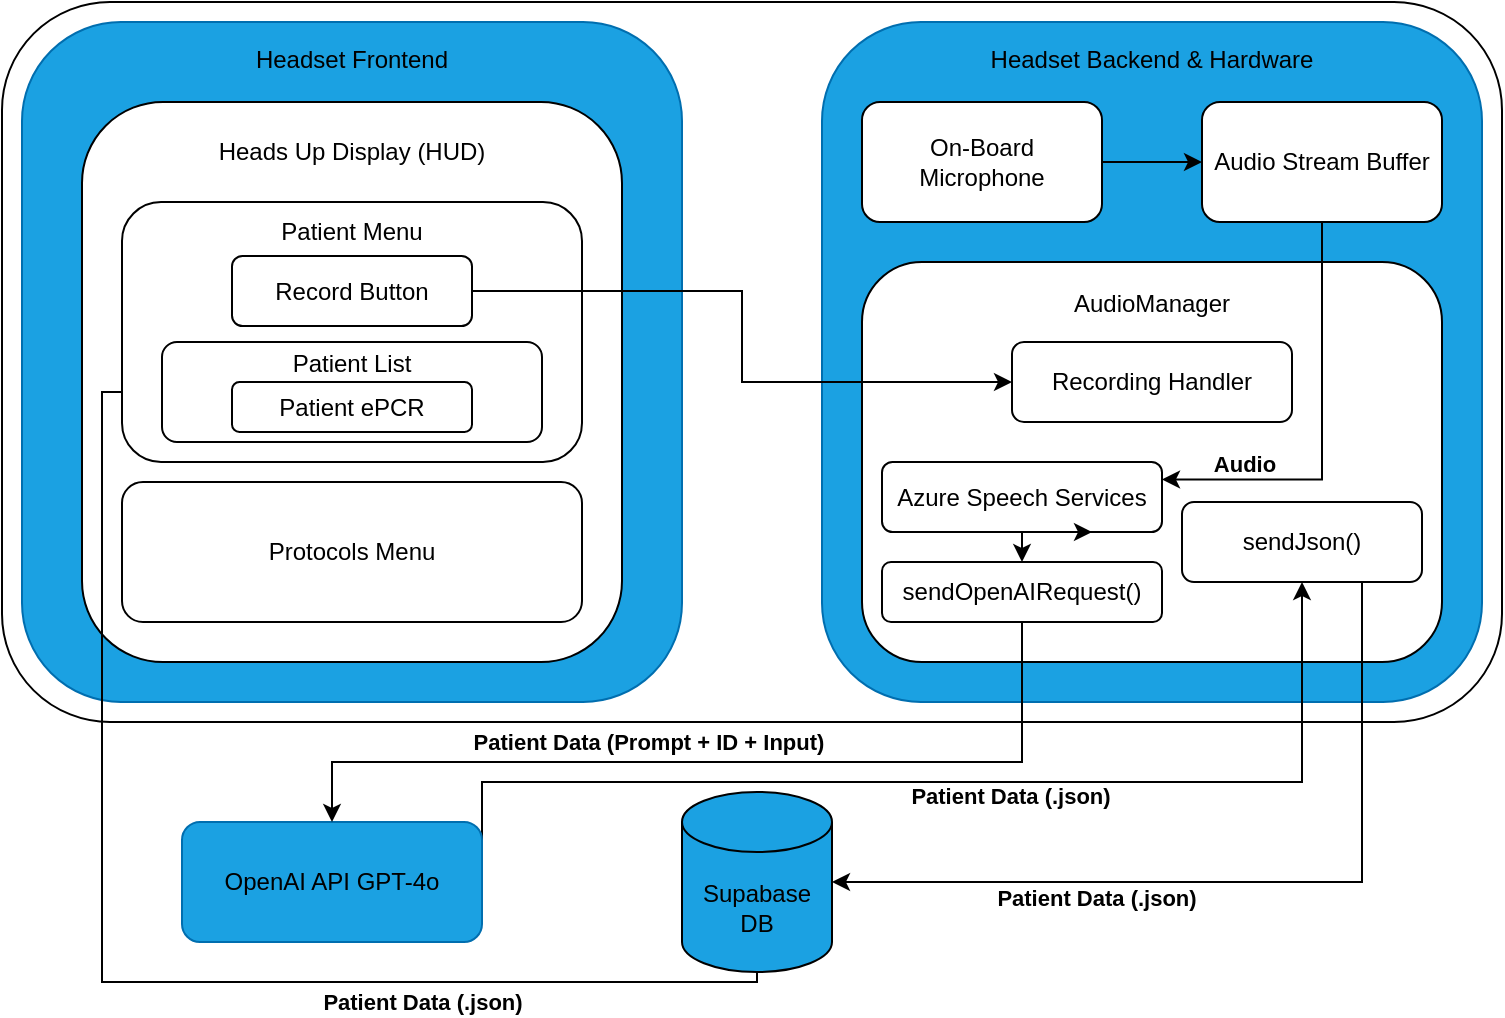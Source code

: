 <mxfile version="26.2.15">
  <diagram id="C5RBs43oDa-KdzZeNtuy" name="Page-1">
    <mxGraphModel dx="1123" dy="636" grid="1" gridSize="10" guides="1" tooltips="1" connect="1" arrows="1" fold="1" page="1" pageScale="1" pageWidth="827" pageHeight="1169" math="0" shadow="0">
      <root>
        <mxCell id="WIyWlLk6GJQsqaUBKTNV-0" />
        <mxCell id="WIyWlLk6GJQsqaUBKTNV-1" parent="WIyWlLk6GJQsqaUBKTNV-0" />
        <mxCell id="0_atXvcK1YJ4ZhOtlq2l-2" value="" style="rounded=1;whiteSpace=wrap;html=1;fillColor=light-dark(#FFFFFF,#3399FF);" parent="WIyWlLk6GJQsqaUBKTNV-1" vertex="1">
          <mxGeometry x="30" y="100" width="750" height="360" as="geometry" />
        </mxCell>
        <mxCell id="0_atXvcK1YJ4ZhOtlq2l-0" value="&lt;font style=&quot;color: light-dark(rgb(0, 0, 0), rgb(255, 255, 255));&quot;&gt;Headset Backend &amp;amp; Hardware&lt;/font&gt;&lt;div&gt;&lt;font style=&quot;color: light-dark(rgb(0, 0, 0), rgb(255, 255, 255));&quot;&gt;&lt;br&gt;&lt;/font&gt;&lt;/div&gt;&lt;div&gt;&lt;font style=&quot;color: light-dark(rgb(0, 0, 0), rgb(255, 255, 255));&quot;&gt;&lt;br&gt;&lt;/font&gt;&lt;/div&gt;&lt;div&gt;&lt;font style=&quot;color: light-dark(rgb(0, 0, 0), rgb(255, 255, 255));&quot;&gt;&lt;br&gt;&lt;/font&gt;&lt;/div&gt;&lt;div&gt;&lt;font style=&quot;color: light-dark(rgb(0, 0, 0), rgb(255, 255, 255));&quot;&gt;&lt;br&gt;&lt;/font&gt;&lt;/div&gt;&lt;div&gt;&lt;font style=&quot;color: light-dark(rgb(0, 0, 0), rgb(255, 255, 255));&quot;&gt;&lt;br&gt;&lt;/font&gt;&lt;/div&gt;&lt;div&gt;&lt;font style=&quot;color: light-dark(rgb(0, 0, 0), rgb(255, 255, 255));&quot;&gt;&lt;br&gt;&lt;/font&gt;&lt;/div&gt;&lt;div&gt;&lt;font style=&quot;color: light-dark(rgb(0, 0, 0), rgb(255, 255, 255));&quot;&gt;&lt;br&gt;&lt;/font&gt;&lt;/div&gt;&lt;div&gt;&lt;font style=&quot;color: light-dark(rgb(0, 0, 0), rgb(255, 255, 255));&quot;&gt;&lt;br&gt;&lt;/font&gt;&lt;/div&gt;&lt;div&gt;&lt;font style=&quot;color: light-dark(rgb(0, 0, 0), rgb(255, 255, 255));&quot;&gt;&lt;br&gt;&lt;/font&gt;&lt;/div&gt;&lt;div&gt;&lt;font style=&quot;color: light-dark(rgb(0, 0, 0), rgb(255, 255, 255));&quot;&gt;&lt;br&gt;&lt;/font&gt;&lt;/div&gt;&lt;div&gt;&lt;font style=&quot;color: light-dark(rgb(0, 0, 0), rgb(255, 255, 255));&quot;&gt;&lt;br&gt;&lt;/font&gt;&lt;/div&gt;&lt;div&gt;&lt;font style=&quot;color: light-dark(rgb(0, 0, 0), rgb(255, 255, 255));&quot;&gt;&lt;br&gt;&lt;/font&gt;&lt;/div&gt;&lt;div&gt;&lt;font style=&quot;color: light-dark(rgb(0, 0, 0), rgb(255, 255, 255));&quot;&gt;&lt;br&gt;&lt;/font&gt;&lt;/div&gt;&lt;div&gt;&lt;font style=&quot;color: light-dark(rgb(0, 0, 0), rgb(255, 255, 255));&quot;&gt;&lt;br&gt;&lt;/font&gt;&lt;/div&gt;&lt;div&gt;&lt;font style=&quot;color: light-dark(rgb(0, 0, 0), rgb(255, 255, 255));&quot;&gt;&lt;br&gt;&lt;/font&gt;&lt;/div&gt;&lt;div&gt;&lt;font style=&quot;color: light-dark(rgb(0, 0, 0), rgb(255, 255, 255));&quot;&gt;&lt;br&gt;&lt;/font&gt;&lt;/div&gt;&lt;div&gt;&lt;font style=&quot;color: light-dark(rgb(0, 0, 0), rgb(255, 255, 255));&quot;&gt;&lt;br&gt;&lt;/font&gt;&lt;/div&gt;&lt;div&gt;&lt;font style=&quot;color: light-dark(rgb(0, 0, 0), rgb(255, 255, 255));&quot;&gt;&lt;br&gt;&lt;/font&gt;&lt;/div&gt;&lt;div&gt;&lt;font style=&quot;color: light-dark(rgb(0, 0, 0), rgb(255, 255, 255));&quot;&gt;&lt;br&gt;&lt;/font&gt;&lt;/div&gt;&lt;div&gt;&lt;font style=&quot;color: light-dark(rgb(0, 0, 0), rgb(255, 255, 255));&quot;&gt;&lt;br&gt;&lt;/font&gt;&lt;/div&gt;&lt;div&gt;&lt;font style=&quot;color: light-dark(rgb(0, 0, 0), rgb(255, 255, 255));&quot;&gt;&lt;br&gt;&lt;/font&gt;&lt;/div&gt;" style="rounded=1;whiteSpace=wrap;html=1;fillColor=light-dark(#1BA1E2,#99CCFF);fontColor=#ffffff;strokeColor=light-dark(#006EAF,#FFFFFF);" parent="WIyWlLk6GJQsqaUBKTNV-1" vertex="1">
          <mxGeometry x="440" y="110" width="330" height="340" as="geometry" />
        </mxCell>
        <mxCell id="0_atXvcK1YJ4ZhOtlq2l-1" value="&lt;div&gt;&lt;font style=&quot;color: light-dark(rgb(0, 0, 0), rgb(255, 255, 255));&quot;&gt;Headset Frontend&lt;/font&gt;&lt;/div&gt;&lt;div&gt;&lt;font style=&quot;color: light-dark(rgb(0, 0, 0), rgb(255, 255, 255));&quot;&gt;&lt;br&gt;&lt;/font&gt;&lt;/div&gt;&lt;div&gt;&lt;font style=&quot;color: light-dark(rgb(0, 0, 0), rgb(255, 255, 255));&quot;&gt;&lt;br&gt;&lt;/font&gt;&lt;/div&gt;&lt;div&gt;&lt;font style=&quot;color: light-dark(rgb(0, 0, 0), rgb(255, 255, 255));&quot;&gt;&lt;br&gt;&lt;/font&gt;&lt;/div&gt;&lt;div&gt;&lt;font style=&quot;color: light-dark(rgb(0, 0, 0), rgb(255, 255, 255));&quot;&gt;&lt;br&gt;&lt;/font&gt;&lt;/div&gt;&lt;div&gt;&lt;font style=&quot;color: light-dark(rgb(0, 0, 0), rgb(255, 255, 255));&quot;&gt;&lt;br&gt;&lt;/font&gt;&lt;/div&gt;&lt;div&gt;&lt;font style=&quot;color: light-dark(rgb(0, 0, 0), rgb(255, 255, 255));&quot;&gt;&lt;br&gt;&lt;/font&gt;&lt;/div&gt;&lt;div&gt;&lt;font style=&quot;color: light-dark(rgb(0, 0, 0), rgb(255, 255, 255));&quot;&gt;&lt;br&gt;&lt;/font&gt;&lt;/div&gt;&lt;div&gt;&lt;font style=&quot;color: light-dark(rgb(0, 0, 0), rgb(255, 255, 255));&quot;&gt;&lt;br&gt;&lt;/font&gt;&lt;/div&gt;&lt;div&gt;&lt;font style=&quot;color: light-dark(rgb(0, 0, 0), rgb(255, 255, 255));&quot;&gt;&lt;br&gt;&lt;/font&gt;&lt;/div&gt;&lt;div&gt;&lt;font style=&quot;color: light-dark(rgb(0, 0, 0), rgb(255, 255, 255));&quot;&gt;&lt;br&gt;&lt;/font&gt;&lt;/div&gt;&lt;div&gt;&lt;font style=&quot;color: light-dark(rgb(0, 0, 0), rgb(255, 255, 255));&quot;&gt;&lt;br&gt;&lt;/font&gt;&lt;/div&gt;&lt;div&gt;&lt;font style=&quot;color: light-dark(rgb(0, 0, 0), rgb(255, 255, 255));&quot;&gt;&lt;br&gt;&lt;/font&gt;&lt;/div&gt;&lt;div&gt;&lt;font style=&quot;color: light-dark(rgb(0, 0, 0), rgb(255, 255, 255));&quot;&gt;&lt;br&gt;&lt;/font&gt;&lt;/div&gt;&lt;div&gt;&lt;font style=&quot;color: light-dark(rgb(0, 0, 0), rgb(255, 255, 255));&quot;&gt;&lt;br&gt;&lt;/font&gt;&lt;/div&gt;&lt;div&gt;&lt;font style=&quot;color: light-dark(rgb(0, 0, 0), rgb(255, 255, 255));&quot;&gt;&lt;br&gt;&lt;/font&gt;&lt;/div&gt;&lt;div&gt;&lt;font style=&quot;color: light-dark(rgb(0, 0, 0), rgb(255, 255, 255));&quot;&gt;&lt;br&gt;&lt;/font&gt;&lt;/div&gt;&lt;div&gt;&lt;font style=&quot;color: light-dark(rgb(0, 0, 0), rgb(255, 255, 255));&quot;&gt;&lt;br&gt;&lt;/font&gt;&lt;/div&gt;&lt;div&gt;&lt;font style=&quot;color: light-dark(rgb(0, 0, 0), rgb(255, 255, 255));&quot;&gt;&lt;br&gt;&lt;/font&gt;&lt;/div&gt;&lt;div&gt;&lt;font style=&quot;color: light-dark(rgb(0, 0, 0), rgb(255, 255, 255));&quot;&gt;&lt;br&gt;&lt;/font&gt;&lt;/div&gt;&lt;div&gt;&lt;font style=&quot;color: light-dark(rgb(0, 0, 0), rgb(255, 255, 255));&quot;&gt;&lt;br&gt;&lt;/font&gt;&lt;/div&gt;&lt;div&gt;&lt;font style=&quot;color: light-dark(rgb(0, 0, 0), rgb(255, 255, 255));&quot;&gt;&lt;br&gt;&lt;/font&gt;&lt;/div&gt;" style="rounded=1;whiteSpace=wrap;html=1;fillColor=light-dark(#1BA1E2,#99CCFF);fontColor=#ffffff;strokeColor=light-dark(#006EAF,#FFFFFF);" parent="WIyWlLk6GJQsqaUBKTNV-1" vertex="1">
          <mxGeometry x="40" y="110" width="330" height="340" as="geometry" />
        </mxCell>
        <mxCell id="0_atXvcK1YJ4ZhOtlq2l-7" value="Heads Up Display (HUD)&lt;div&gt;&lt;br&gt;&lt;/div&gt;&lt;div&gt;&lt;br&gt;&lt;/div&gt;&lt;div&gt;&lt;br&gt;&lt;/div&gt;&lt;div&gt;&lt;br&gt;&lt;/div&gt;&lt;div&gt;&lt;br&gt;&lt;/div&gt;&lt;div&gt;&lt;br&gt;&lt;/div&gt;&lt;div&gt;&lt;br&gt;&lt;/div&gt;&lt;div&gt;&lt;br&gt;&lt;/div&gt;&lt;div&gt;&lt;br&gt;&lt;/div&gt;&lt;div&gt;&lt;br&gt;&lt;/div&gt;&lt;div&gt;&lt;br&gt;&lt;/div&gt;&lt;div&gt;&lt;br&gt;&lt;/div&gt;&lt;div&gt;&lt;br&gt;&lt;/div&gt;&lt;div&gt;&lt;br&gt;&lt;/div&gt;&lt;div&gt;&lt;br&gt;&lt;/div&gt;&lt;div&gt;&lt;br&gt;&lt;/div&gt;" style="rounded=1;whiteSpace=wrap;html=1;fillColor=light-dark(#FFFFFF,#3399FF);" parent="WIyWlLk6GJQsqaUBKTNV-1" vertex="1">
          <mxGeometry x="70" y="150" width="270" height="280" as="geometry" />
        </mxCell>
        <mxCell id="p1qqEdZqaQ-_ioGouhIA-4" style="edgeStyle=orthogonalEdgeStyle;rounded=0;orthogonalLoop=1;jettySize=auto;html=1;exitX=0.5;exitY=1;exitDx=0;exitDy=0;exitPerimeter=0;entryX=0;entryY=0.5;entryDx=0;entryDy=0;" edge="1" parent="WIyWlLk6GJQsqaUBKTNV-1" source="0_atXvcK1YJ4ZhOtlq2l-3" target="p1qqEdZqaQ-_ioGouhIA-1">
          <mxGeometry relative="1" as="geometry">
            <Array as="points">
              <mxPoint x="408" y="590" />
              <mxPoint x="80" y="590" />
              <mxPoint x="80" y="295" />
            </Array>
          </mxGeometry>
        </mxCell>
        <mxCell id="0_atXvcK1YJ4ZhOtlq2l-3" value="Supabase&lt;div&gt;DB&lt;/div&gt;" style="shape=cylinder3;whiteSpace=wrap;html=1;boundedLbl=1;backgroundOutline=1;size=15;fillColor=light-dark(#1BA1E2,#66B2FF);" parent="WIyWlLk6GJQsqaUBKTNV-1" vertex="1">
          <mxGeometry x="370" y="495" width="75" height="90" as="geometry" />
        </mxCell>
        <mxCell id="0_atXvcK1YJ4ZhOtlq2l-10" value="AudioManager&lt;div&gt;&lt;br&gt;&lt;/div&gt;&lt;div&gt;&lt;br&gt;&lt;/div&gt;&lt;div&gt;&lt;br&gt;&lt;/div&gt;&lt;div&gt;&lt;br&gt;&lt;/div&gt;&lt;div&gt;&lt;br&gt;&lt;/div&gt;&lt;div&gt;&lt;br&gt;&lt;/div&gt;&lt;div&gt;&lt;br&gt;&lt;/div&gt;&lt;div&gt;&lt;br&gt;&lt;/div&gt;&lt;div&gt;&lt;br&gt;&lt;/div&gt;&lt;div&gt;&lt;br&gt;&lt;/div&gt;&lt;div&gt;&lt;br&gt;&lt;/div&gt;" style="rounded=1;whiteSpace=wrap;html=1;fillColor=light-dark(#FFFFFF,#007FFF);" parent="WIyWlLk6GJQsqaUBKTNV-1" vertex="1">
          <mxGeometry x="460" y="230" width="290" height="200" as="geometry" />
        </mxCell>
        <mxCell id="0_atXvcK1YJ4ZhOtlq2l-27" style="edgeStyle=orthogonalEdgeStyle;rounded=0;orthogonalLoop=1;jettySize=auto;html=1;exitX=1;exitY=0.5;exitDx=0;exitDy=0;entryX=0.5;entryY=1;entryDx=0;entryDy=0;" parent="WIyWlLk6GJQsqaUBKTNV-1" source="0_atXvcK1YJ4ZhOtlq2l-4" target="0_atXvcK1YJ4ZhOtlq2l-14" edge="1">
          <mxGeometry relative="1" as="geometry">
            <Array as="points">
              <mxPoint x="270" y="490" />
              <mxPoint x="680" y="490" />
            </Array>
          </mxGeometry>
        </mxCell>
        <mxCell id="0_atXvcK1YJ4ZhOtlq2l-31" value="Patient Data (.json)" style="edgeLabel;html=1;align=center;verticalAlign=middle;resizable=0;points=[];labelBackgroundColor=none;fontStyle=1" parent="0_atXvcK1YJ4ZhOtlq2l-27" vertex="1" connectable="0">
          <mxGeometry x="0.118" y="1" relative="1" as="geometry">
            <mxPoint x="1" y="8" as="offset" />
          </mxGeometry>
        </mxCell>
        <mxCell id="0_atXvcK1YJ4ZhOtlq2l-4" value="&lt;div&gt;&lt;font style=&quot;color: light-dark(rgb(0, 0, 0), rgb(255, 255, 255));&quot;&gt;OpenAI API GPT-4o&lt;/font&gt;&lt;/div&gt;" style="rounded=1;whiteSpace=wrap;html=1;fillColor=light-dark(#1BA1E2,#66B2FF);fontColor=#ffffff;strokeColor=light-dark(#006EAF,#FFFFFF);" parent="WIyWlLk6GJQsqaUBKTNV-1" vertex="1">
          <mxGeometry x="120" y="510" width="150" height="60" as="geometry" />
        </mxCell>
        <mxCell id="0_atXvcK1YJ4ZhOtlq2l-17" style="edgeStyle=orthogonalEdgeStyle;rounded=0;orthogonalLoop=1;jettySize=auto;html=1;exitX=1;exitY=0.5;exitDx=0;exitDy=0;entryX=0;entryY=0.5;entryDx=0;entryDy=0;" parent="WIyWlLk6GJQsqaUBKTNV-1" source="0_atXvcK1YJ4ZhOtlq2l-5" target="0_atXvcK1YJ4ZhOtlq2l-6" edge="1">
          <mxGeometry relative="1" as="geometry" />
        </mxCell>
        <mxCell id="0_atXvcK1YJ4ZhOtlq2l-5" value="On-Board Microphone" style="rounded=1;whiteSpace=wrap;html=1;fillColor=light-dark(#FFFFFF,#3399FF);" parent="WIyWlLk6GJQsqaUBKTNV-1" vertex="1">
          <mxGeometry x="460" y="150" width="120" height="60" as="geometry" />
        </mxCell>
        <mxCell id="0_atXvcK1YJ4ZhOtlq2l-18" style="edgeStyle=orthogonalEdgeStyle;rounded=0;orthogonalLoop=1;jettySize=auto;html=1;exitX=0.5;exitY=1;exitDx=0;exitDy=0;entryX=1;entryY=0.25;entryDx=0;entryDy=0;" parent="WIyWlLk6GJQsqaUBKTNV-1" source="0_atXvcK1YJ4ZhOtlq2l-6" target="0_atXvcK1YJ4ZhOtlq2l-12" edge="1">
          <mxGeometry relative="1" as="geometry" />
        </mxCell>
        <mxCell id="0_atXvcK1YJ4ZhOtlq2l-34" value="Audio" style="edgeLabel;html=1;align=center;verticalAlign=middle;resizable=0;points=[];labelBackgroundColor=none;fontStyle=1" parent="0_atXvcK1YJ4ZhOtlq2l-18" vertex="1" connectable="0">
          <mxGeometry x="0.61" relative="1" as="geometry">
            <mxPoint y="-8" as="offset" />
          </mxGeometry>
        </mxCell>
        <mxCell id="0_atXvcK1YJ4ZhOtlq2l-6" value="Audio Stream Buffer" style="rounded=1;whiteSpace=wrap;html=1;fillColor=light-dark(#FFFFFF,#3399FF);" parent="WIyWlLk6GJQsqaUBKTNV-1" vertex="1">
          <mxGeometry x="630" y="150" width="120" height="60" as="geometry" />
        </mxCell>
        <mxCell id="0_atXvcK1YJ4ZhOtlq2l-11" value="Recording Handler" style="rounded=1;whiteSpace=wrap;html=1;fillColor=light-dark(#FFFFFF,#004C99);" parent="WIyWlLk6GJQsqaUBKTNV-1" vertex="1">
          <mxGeometry x="535" y="270" width="140" height="40" as="geometry" />
        </mxCell>
        <mxCell id="0_atXvcK1YJ4ZhOtlq2l-19" style="edgeStyle=orthogonalEdgeStyle;rounded=0;orthogonalLoop=1;jettySize=auto;html=1;exitX=0.5;exitY=1;exitDx=0;exitDy=0;entryX=0.5;entryY=0;entryDx=0;entryDy=0;" parent="WIyWlLk6GJQsqaUBKTNV-1" source="0_atXvcK1YJ4ZhOtlq2l-12" target="0_atXvcK1YJ4ZhOtlq2l-13" edge="1">
          <mxGeometry relative="1" as="geometry" />
        </mxCell>
        <mxCell id="0_atXvcK1YJ4ZhOtlq2l-12" value="Azure Speech Services" style="rounded=1;whiteSpace=wrap;html=1;fillColor=light-dark(#FFFFFF,#004C99);" parent="WIyWlLk6GJQsqaUBKTNV-1" vertex="1">
          <mxGeometry x="470" y="330" width="140" height="35" as="geometry" />
        </mxCell>
        <mxCell id="0_atXvcK1YJ4ZhOtlq2l-20" style="edgeStyle=orthogonalEdgeStyle;rounded=0;orthogonalLoop=1;jettySize=auto;html=1;exitX=0.5;exitY=1;exitDx=0;exitDy=0;entryX=0.5;entryY=0;entryDx=0;entryDy=0;" parent="WIyWlLk6GJQsqaUBKTNV-1" source="0_atXvcK1YJ4ZhOtlq2l-13" target="0_atXvcK1YJ4ZhOtlq2l-4" edge="1">
          <mxGeometry relative="1" as="geometry">
            <Array as="points">
              <mxPoint x="540" y="480" />
              <mxPoint x="195" y="480" />
            </Array>
          </mxGeometry>
        </mxCell>
        <mxCell id="0_atXvcK1YJ4ZhOtlq2l-32" value="Patient Data (Prompt + ID + Input)" style="edgeLabel;html=1;align=center;verticalAlign=middle;resizable=0;points=[];labelBackgroundColor=none;fontStyle=1" parent="0_atXvcK1YJ4ZhOtlq2l-20" vertex="1" connectable="0">
          <mxGeometry x="0.224" y="-2" relative="1" as="geometry">
            <mxPoint x="15" y="-8" as="offset" />
          </mxGeometry>
        </mxCell>
        <mxCell id="0_atXvcK1YJ4ZhOtlq2l-13" value="sendOpenAIRequest()" style="rounded=1;whiteSpace=wrap;html=1;fillColor=light-dark(#FFFFFF,#004C99);" parent="WIyWlLk6GJQsqaUBKTNV-1" vertex="1">
          <mxGeometry x="470" y="380" width="140" height="30" as="geometry" />
        </mxCell>
        <mxCell id="0_atXvcK1YJ4ZhOtlq2l-14" value="sendJson()" style="rounded=1;whiteSpace=wrap;html=1;fillColor=light-dark(#FFFFFF,#004C99);" parent="WIyWlLk6GJQsqaUBKTNV-1" vertex="1">
          <mxGeometry x="620" y="350" width="120" height="40" as="geometry" />
        </mxCell>
        <mxCell id="0_atXvcK1YJ4ZhOtlq2l-15" style="edgeStyle=orthogonalEdgeStyle;rounded=0;orthogonalLoop=1;jettySize=auto;html=1;exitX=0.5;exitY=1;exitDx=0;exitDy=0;entryX=0.75;entryY=1;entryDx=0;entryDy=0;" parent="WIyWlLk6GJQsqaUBKTNV-1" source="0_atXvcK1YJ4ZhOtlq2l-12" target="0_atXvcK1YJ4ZhOtlq2l-12" edge="1">
          <mxGeometry relative="1" as="geometry" />
        </mxCell>
        <mxCell id="0_atXvcK1YJ4ZhOtlq2l-28" style="edgeStyle=orthogonalEdgeStyle;rounded=0;orthogonalLoop=1;jettySize=auto;html=1;exitX=0.75;exitY=1;exitDx=0;exitDy=0;entryX=1;entryY=0.5;entryDx=0;entryDy=0;entryPerimeter=0;" parent="WIyWlLk6GJQsqaUBKTNV-1" source="0_atXvcK1YJ4ZhOtlq2l-14" target="0_atXvcK1YJ4ZhOtlq2l-3" edge="1">
          <mxGeometry relative="1" as="geometry" />
        </mxCell>
        <mxCell id="0_atXvcK1YJ4ZhOtlq2l-29" value="Patient Data (.json)" style="edgeLabel;html=1;align=center;verticalAlign=middle;resizable=0;points=[];labelBackgroundColor=none;fontStyle=1" parent="0_atXvcK1YJ4ZhOtlq2l-28" vertex="1" connectable="0">
          <mxGeometry x="0.366" relative="1" as="geometry">
            <mxPoint y="8" as="offset" />
          </mxGeometry>
        </mxCell>
        <mxCell id="0_atXvcK1YJ4ZhOtlq2l-35" value="&lt;div&gt;Patient Menu&lt;/div&gt;&lt;div&gt;&lt;br&gt;&lt;/div&gt;&lt;div&gt;&lt;br&gt;&lt;/div&gt;&lt;div&gt;&lt;br&gt;&lt;/div&gt;&lt;div&gt;&lt;br&gt;&lt;/div&gt;&lt;div&gt;&lt;br&gt;&lt;/div&gt;&lt;div&gt;&lt;br&gt;&lt;/div&gt;&lt;div&gt;&lt;br&gt;&lt;/div&gt;" style="rounded=1;whiteSpace=wrap;html=1;fillColor=light-dark(#FFFFFF,#004C99);" parent="WIyWlLk6GJQsqaUBKTNV-1" vertex="1">
          <mxGeometry x="90" y="200" width="230" height="130" as="geometry" />
        </mxCell>
        <mxCell id="0_atXvcK1YJ4ZhOtlq2l-36" value="&lt;div&gt;Protocols Menu&lt;/div&gt;" style="rounded=1;whiteSpace=wrap;html=1;fillColor=light-dark(#FFFFFF,#004C99);" parent="WIyWlLk6GJQsqaUBKTNV-1" vertex="1">
          <mxGeometry x="90" y="340" width="230" height="70" as="geometry" />
        </mxCell>
        <mxCell id="p1qqEdZqaQ-_ioGouhIA-3" style="edgeStyle=orthogonalEdgeStyle;rounded=0;orthogonalLoop=1;jettySize=auto;html=1;exitX=1;exitY=0.5;exitDx=0;exitDy=0;entryX=0;entryY=0.5;entryDx=0;entryDy=0;" edge="1" parent="WIyWlLk6GJQsqaUBKTNV-1" source="p1qqEdZqaQ-_ioGouhIA-0" target="0_atXvcK1YJ4ZhOtlq2l-11">
          <mxGeometry relative="1" as="geometry" />
        </mxCell>
        <mxCell id="p1qqEdZqaQ-_ioGouhIA-0" value="Record Button" style="rounded=1;whiteSpace=wrap;html=1;fillColor=light-dark(#FFFFFF,#003366);" vertex="1" parent="WIyWlLk6GJQsqaUBKTNV-1">
          <mxGeometry x="145" y="227" width="120" height="35" as="geometry" />
        </mxCell>
        <mxCell id="p1qqEdZqaQ-_ioGouhIA-1" value="Patient List&lt;div&gt;&lt;br&gt;&lt;/div&gt;&lt;div&gt;&lt;br&gt;&lt;/div&gt;" style="rounded=1;whiteSpace=wrap;html=1;fillColor=light-dark(#FFFFFF,#003366);" vertex="1" parent="WIyWlLk6GJQsqaUBKTNV-1">
          <mxGeometry x="110" y="270" width="190" height="50" as="geometry" />
        </mxCell>
        <mxCell id="p1qqEdZqaQ-_ioGouhIA-2" value="Patient ePCR" style="rounded=1;whiteSpace=wrap;html=1;fillColor=light-dark(#FFFFFF,#001933);" vertex="1" parent="WIyWlLk6GJQsqaUBKTNV-1">
          <mxGeometry x="145" y="290" width="120" height="25" as="geometry" />
        </mxCell>
        <mxCell id="p1qqEdZqaQ-_ioGouhIA-5" value="Patient Data (.json)" style="edgeLabel;html=1;align=center;verticalAlign=middle;resizable=0;points=[];labelBackgroundColor=none;fontStyle=1" vertex="1" connectable="0" parent="WIyWlLk6GJQsqaUBKTNV-1">
          <mxGeometry x="240.003" y="600" as="geometry" />
        </mxCell>
      </root>
    </mxGraphModel>
  </diagram>
</mxfile>
